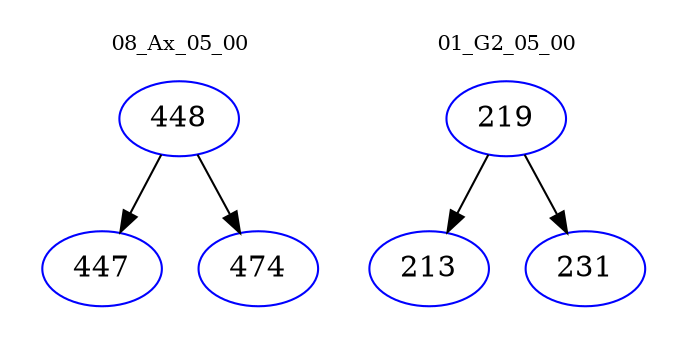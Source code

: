 digraph{
subgraph cluster_0 {
color = white
label = "08_Ax_05_00";
fontsize=10;
T0_448 [label="448", color="blue"]
T0_448 -> T0_447 [color="black"]
T0_447 [label="447", color="blue"]
T0_448 -> T0_474 [color="black"]
T0_474 [label="474", color="blue"]
}
subgraph cluster_1 {
color = white
label = "01_G2_05_00";
fontsize=10;
T1_219 [label="219", color="blue"]
T1_219 -> T1_213 [color="black"]
T1_213 [label="213", color="blue"]
T1_219 -> T1_231 [color="black"]
T1_231 [label="231", color="blue"]
}
}
